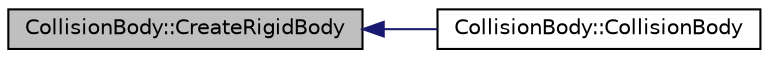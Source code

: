 digraph "CollisionBody::CreateRigidBody"
{
  edge [fontname="Helvetica",fontsize="10",labelfontname="Helvetica",labelfontsize="10"];
  node [fontname="Helvetica",fontsize="10",shape=record];
  rankdir="LR";
  Node1 [label="CollisionBody::CreateRigidBody",height=0.2,width=0.4,color="black", fillcolor="grey75", style="filled" fontcolor="black"];
  Node1 -> Node2 [dir="back",color="midnightblue",fontsize="10",style="solid",fontname="Helvetica"];
  Node2 [label="CollisionBody::CollisionBody",height=0.2,width=0.4,color="black", fillcolor="white", style="filled",URL="$class_collision_body.html#acfcd70d91d0b2c250001553e3a13fc7d",tooltip="Constructor. "];
}

